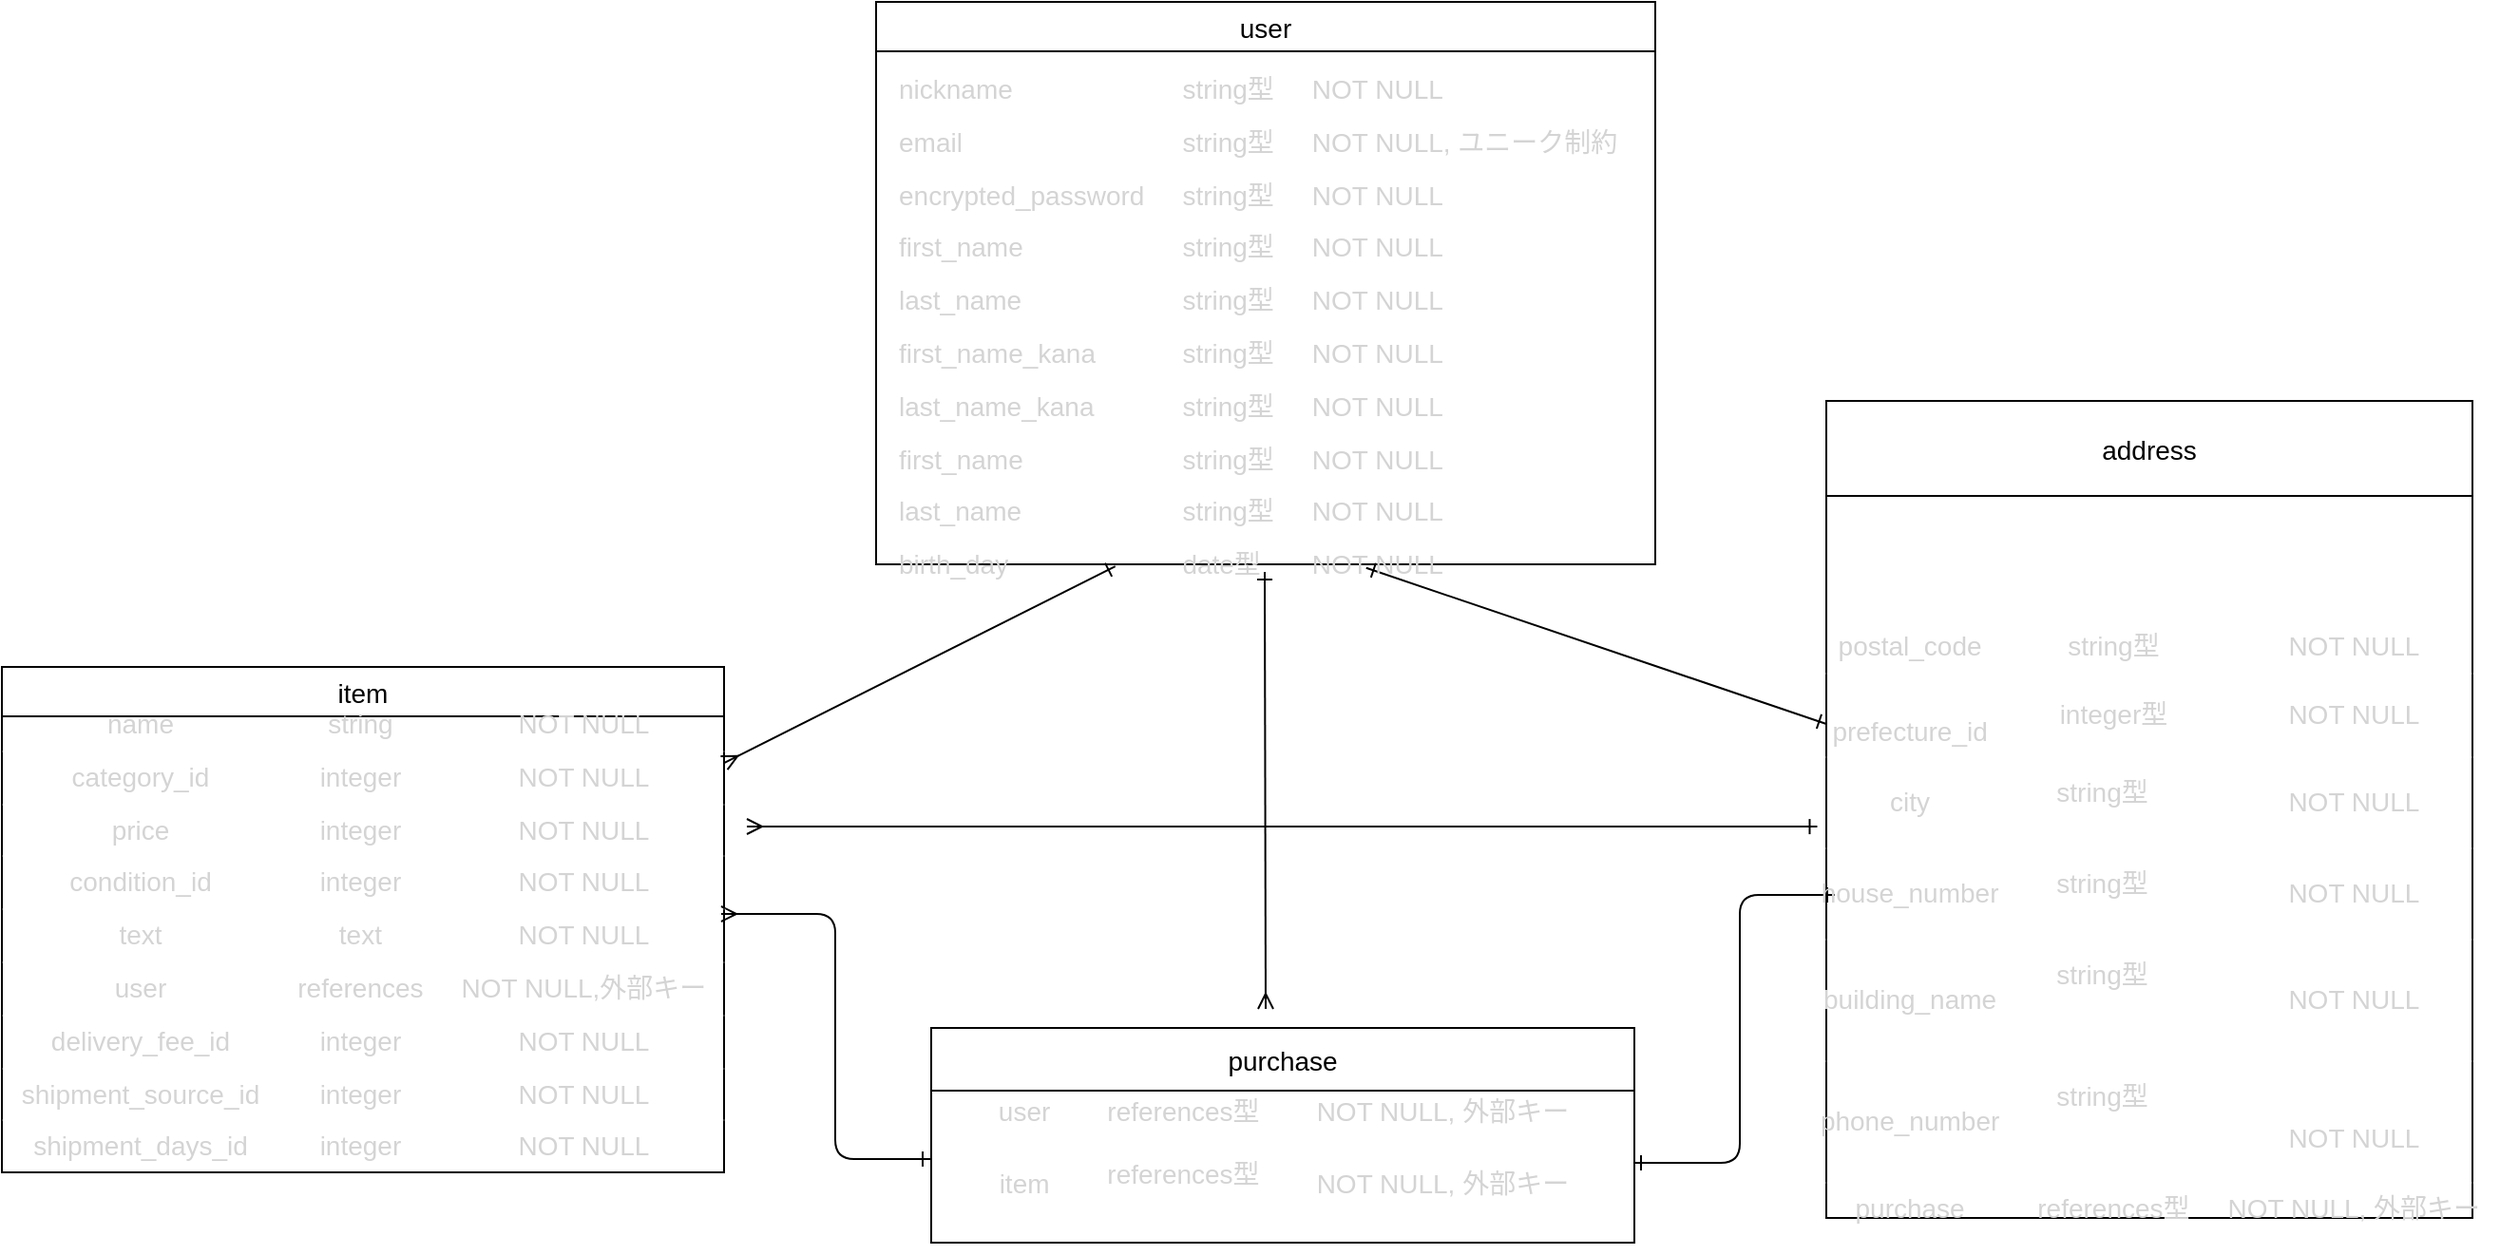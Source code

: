 <mxfile>
    <diagram id="cxOcJrPHWYacObcxLHcX" name="ページ1">
        <mxGraphModel dx="2123" dy="1849" grid="1" gridSize="10" guides="1" tooltips="1" connect="1" arrows="1" fold="1" page="1" pageScale="1" pageWidth="827" pageHeight="1169" math="0" shadow="0">
            <root>
                <mxCell id="0"/>
                <mxCell id="1" parent="0"/>
                <mxCell id="63" style="edgeStyle=none;html=1;startArrow=ERmany;startFill=0;endArrow=ERone;endFill=0;" parent="1" edge="1">
                    <mxGeometry relative="1" as="geometry">
                        <mxPoint x="404.5" y="-10" as="targetPoint"/>
                        <mxPoint x="405" y="220" as="sourcePoint"/>
                    </mxGeometry>
                </mxCell>
                <mxCell id="58" style="html=1;endArrow=ERmany;endFill=0;startArrow=ERone;startFill=0;exitX=0.307;exitY=1.004;exitDx=0;exitDy=0;exitPerimeter=0;" parent="1" source="92" target="97" edge="1">
                    <mxGeometry relative="1" as="geometry">
                        <mxPoint x="230" y="170" as="targetPoint"/>
                        <mxPoint x="350" y="90" as="sourcePoint"/>
                    </mxGeometry>
                </mxCell>
                <mxCell id="61" style="html=1;exitX=0.629;exitY=1.007;exitDx=0;exitDy=0;startArrow=ERone;startFill=0;endArrow=ERone;endFill=0;exitPerimeter=0;" parent="1" source="92" edge="1">
                    <mxGeometry relative="1" as="geometry">
                        <mxPoint x="700" y="70" as="targetPoint"/>
                        <mxPoint x="494" y="131" as="sourcePoint"/>
                    </mxGeometry>
                </mxCell>
                <mxCell id="64" style="edgeStyle=orthogonalEdgeStyle;html=1;exitX=1;exitY=0.5;exitDx=0;exitDy=0;startArrow=ERmany;startFill=0;endArrow=ERone;endFill=0;" parent="1" edge="1">
                    <mxGeometry relative="1" as="geometry">
                        <mxPoint x="228.5" y="299" as="targetPoint"/>
                        <Array as="points">
                            <mxPoint x="178.5" y="170"/>
                            <mxPoint x="178.5" y="299"/>
                        </Array>
                        <mxPoint x="118.5" y="170" as="sourcePoint"/>
                    </mxGeometry>
                </mxCell>
                <mxCell id="65" style="edgeStyle=orthogonalEdgeStyle;html=1;exitX=1;exitY=0.5;exitDx=0;exitDy=0;startArrow=ERone;startFill=0;endArrow=ERone;endFill=0;" parent="1" edge="1">
                    <mxGeometry relative="1" as="geometry">
                        <mxPoint x="704.5" y="160" as="targetPoint"/>
                        <Array as="points">
                            <mxPoint x="654.5" y="301"/>
                            <mxPoint x="654.5" y="160"/>
                        </Array>
                        <mxPoint x="598.5" y="301" as="sourcePoint"/>
                    </mxGeometry>
                </mxCell>
                <mxCell id="66" style="edgeStyle=none;html=1;startArrow=ERmany;startFill=0;endArrow=ERone;endFill=0;entryX=-0.014;entryY=0.458;entryDx=0;entryDy=0;entryPerimeter=0;" parent="1" edge="1" target="103">
                    <mxGeometry relative="1" as="geometry">
                        <mxPoint x="700" y="251" as="targetPoint"/>
                        <mxPoint x="132" y="124" as="sourcePoint"/>
                    </mxGeometry>
                </mxCell>
                <mxCell id="84" value="purchase" style="swimlane;fontStyle=0;childLayout=stackLayout;horizontal=1;startSize=33;horizontalStack=0;resizeParent=1;resizeParentMax=0;resizeLast=0;collapsible=1;marginBottom=0;align=center;fontSize=14;" parent="1" vertex="1">
                    <mxGeometry x="229" y="230" width="370" height="113" as="geometry"/>
                </mxCell>
                <mxCell id="110" value="&lt;table class=&quot;code-line&quot; style=&quot;border-collapse: collapse ; margin-bottom: 0.7em ; position: relative ; color: rgb(212 , 212 , 212) ; font-family: , , &amp;#34;segoe wpc&amp;#34; , &amp;#34;segoe ui&amp;#34; , , &amp;#34;ubuntu&amp;#34; , &amp;#34;droid sans&amp;#34; , sans-serif ; font-size: 14px&quot;&gt;&lt;tbody class=&quot;code-line&quot; style=&quot;position: relative&quot;&gt;&lt;tr class=&quot;code-line&quot; style=&quot;position: relative&quot;&gt;&lt;td style=&quot;padding: 5px 10px ; border-color: rgba(255 , 255 , 255 , 0.18)&quot;&gt;user&lt;/td&gt;&lt;td style=&quot;padding: 5px 10px ; border-color: rgba(255 , 255 , 255 , 0.18)&quot;&gt;references型&lt;/td&gt;&lt;td style=&quot;padding: 5px 10px ; border-color: rgba(255 , 255 , 255 , 0.18)&quot;&gt;NOT NULL, 外部キー&lt;/td&gt;&lt;/tr&gt;&lt;tr class=&quot;code-line&quot; style=&quot;position: relative&quot;&gt;&lt;td style=&quot;padding: 5px 10px ; border-top: 1px solid rgba(255 , 255 , 255 , 0.18) ; border-right-color: rgba(255 , 255 , 255 , 0.18) ; border-bottom-color: rgba(255 , 255 , 255 , 0.18) ; border-left-color: rgba(255 , 255 , 255 , 0.18)&quot;&gt;item&lt;/td&gt;&lt;td style=&quot;padding: 5px 10px ; border-top: 1px solid rgba(255 , 255 , 255 , 0.18) ; border-right-color: rgba(255 , 255 , 255 , 0.18) ; border-bottom-color: rgba(255 , 255 , 255 , 0.18) ; border-left-color: rgba(255 , 255 , 255 , 0.18)&quot;&gt;&lt;table class=&quot;code-line&quot; style=&quot;border-collapse: collapse ; margin-bottom: 0.7em ; position: relative&quot;&gt;&lt;tbody class=&quot;code-line&quot; style=&quot;position: relative&quot;&gt;&lt;tr class=&quot;code-line&quot; style=&quot;position: relative&quot;&gt;&lt;td style=&quot;padding: 5px 10px ; border-color: rgba(255 , 255 , 255 , 0.18)&quot;&gt;references型&lt;/td&gt;&lt;/tr&gt;&lt;/tbody&gt;&lt;/table&gt;&lt;/td&gt;&lt;td style=&quot;padding: 5px 10px ; border-top: 1px solid rgba(255 , 255 , 255 , 0.18) ; border-right-color: rgba(255 , 255 , 255 , 0.18) ; border-bottom-color: rgba(255 , 255 , 255 , 0.18) ; border-left-color: rgba(255 , 255 , 255 , 0.18)&quot;&gt;NOT NULL, 外部キー&lt;/td&gt;&lt;/tr&gt;&lt;/tbody&gt;&lt;/table&gt;" style="text;html=1;align=center;verticalAlign=middle;resizable=0;points=[];autosize=1;strokeColor=none;" parent="84" vertex="1">
                    <mxGeometry y="33" width="370" height="80" as="geometry"/>
                </mxCell>
                <mxCell id="93" value="user" style="swimlane;fontStyle=0;childLayout=stackLayout;horizontal=1;startSize=26;horizontalStack=0;resizeParent=1;resizeParentMax=0;resizeLast=0;collapsible=1;marginBottom=0;align=center;fontSize=14;" parent="1" vertex="1">
                    <mxGeometry x="200" y="-310" width="410" height="296" as="geometry"/>
                </mxCell>
                <mxCell id="112" style="edgeStyle=none;html=1;" parent="93" source="92" target="93" edge="1">
                    <mxGeometry relative="1" as="geometry"/>
                </mxCell>
                <mxCell id="92" value="&lt;table class=&quot;code-line&quot; style=&quot;border-collapse: collapse ; margin-bottom: 0.7em ; position: relative ; color: rgb(212 , 212 , 212) ; font-size: 14px ; font-style: normal ; font-weight: 400 ; letter-spacing: normal ; text-transform: none ; word-spacing: 0px&quot;&gt;&lt;tbody class=&quot;code-line&quot; style=&quot;position: relative&quot;&gt;&lt;tr class=&quot;code-line&quot; style=&quot;position: relative&quot;&gt;&lt;td style=&quot;padding: 5px 10px ; border-color: rgba(255 , 255 , 255 , 0.18)&quot;&gt;nickname&lt;/td&gt;&lt;td style=&quot;padding: 5px 10px ; border-color: rgba(255 , 255 , 255 , 0.18)&quot;&gt;string型&lt;/td&gt;&lt;td style=&quot;padding: 5px 10px ; border-color: rgba(255 , 255 , 255 , 0.18)&quot;&gt;NOT NULL&lt;/td&gt;&lt;/tr&gt;&lt;tr class=&quot;code-line&quot; style=&quot;position: relative&quot;&gt;&lt;td style=&quot;padding: 5px 10px ; border-top: 1px solid rgba(255 , 255 , 255 , 0.18) ; border-right-color: rgba(255 , 255 , 255 , 0.18) ; border-bottom-color: rgba(255 , 255 , 255 , 0.18) ; border-left-color: rgba(255 , 255 , 255 , 0.18)&quot;&gt;email&lt;/td&gt;&lt;td style=&quot;padding: 5px 10px ; border-top: 1px solid rgba(255 , 255 , 255 , 0.18) ; border-right-color: rgba(255 , 255 , 255 , 0.18) ; border-bottom-color: rgba(255 , 255 , 255 , 0.18) ; border-left-color: rgba(255 , 255 , 255 , 0.18)&quot;&gt;string型&lt;/td&gt;&lt;td style=&quot;padding: 5px 10px ; border-top: 1px solid rgba(255 , 255 , 255 , 0.18) ; border-right-color: rgba(255 , 255 , 255 , 0.18) ; border-bottom-color: rgba(255 , 255 , 255 , 0.18) ; border-left-color: rgba(255 , 255 , 255 , 0.18)&quot;&gt;NOT NULL, ユニーク制約&lt;/td&gt;&lt;/tr&gt;&lt;tr class=&quot;code-line&quot; style=&quot;position: relative&quot;&gt;&lt;td style=&quot;padding: 5px 10px ; border-top: 1px solid rgba(255 , 255 , 255 , 0.18) ; border-right-color: rgba(255 , 255 , 255 , 0.18) ; border-bottom-color: rgba(255 , 255 , 255 , 0.18) ; border-left-color: rgba(255 , 255 , 255 , 0.18)&quot;&gt;encrypted_password&lt;/td&gt;&lt;td style=&quot;padding: 5px 10px ; border-top: 1px solid rgba(255 , 255 , 255 , 0.18) ; border-right-color: rgba(255 , 255 , 255 , 0.18) ; border-bottom-color: rgba(255 , 255 , 255 , 0.18) ; border-left-color: rgba(255 , 255 , 255 , 0.18)&quot;&gt;string型&lt;/td&gt;&lt;td style=&quot;padding: 5px 10px ; border-top: 1px solid rgba(255 , 255 , 255 , 0.18) ; border-right-color: rgba(255 , 255 , 255 , 0.18) ; border-bottom-color: rgba(255 , 255 , 255 , 0.18) ; border-left-color: rgba(255 , 255 , 255 , 0.18)&quot;&gt;NOT NULL&lt;/td&gt;&lt;/tr&gt;&lt;tr class=&quot;code-line&quot; style=&quot;position: relative&quot;&gt;&lt;td style=&quot;padding: 5px 10px ; border-top: 1px solid rgba(255 , 255 , 255 , 0.18) ; border-right-color: rgba(255 , 255 , 255 , 0.18) ; border-bottom-color: rgba(255 , 255 , 255 , 0.18) ; border-left-color: rgba(255 , 255 , 255 , 0.18)&quot;&gt;first_name&lt;/td&gt;&lt;td style=&quot;padding: 5px 10px ; border-top: 1px solid rgba(255 , 255 , 255 , 0.18) ; border-right-color: rgba(255 , 255 , 255 , 0.18) ; border-bottom-color: rgba(255 , 255 , 255 , 0.18) ; border-left-color: rgba(255 , 255 , 255 , 0.18)&quot;&gt;string型&lt;/td&gt;&lt;td style=&quot;padding: 5px 10px ; border-top: 1px solid rgba(255 , 255 , 255 , 0.18) ; border-right-color: rgba(255 , 255 , 255 , 0.18) ; border-bottom-color: rgba(255 , 255 , 255 , 0.18) ; border-left-color: rgba(255 , 255 , 255 , 0.18)&quot;&gt;NOT NULL&lt;/td&gt;&lt;/tr&gt;&lt;tr class=&quot;code-line&quot; style=&quot;position: relative&quot;&gt;&lt;td style=&quot;padding: 5px 10px ; border-top: 1px solid rgba(255 , 255 , 255 , 0.18) ; border-right-color: rgba(255 , 255 , 255 , 0.18) ; border-bottom-color: rgba(255 , 255 , 255 , 0.18) ; border-left-color: rgba(255 , 255 , 255 , 0.18)&quot;&gt;last_name&lt;/td&gt;&lt;td style=&quot;padding: 5px 10px ; border-top: 1px solid rgba(255 , 255 , 255 , 0.18) ; border-right-color: rgba(255 , 255 , 255 , 0.18) ; border-bottom-color: rgba(255 , 255 , 255 , 0.18) ; border-left-color: rgba(255 , 255 , 255 , 0.18)&quot;&gt;string型&lt;/td&gt;&lt;td style=&quot;padding: 5px 10px ; border-top: 1px solid rgba(255 , 255 , 255 , 0.18) ; border-right-color: rgba(255 , 255 , 255 , 0.18) ; border-bottom-color: rgba(255 , 255 , 255 , 0.18) ; border-left-color: rgba(255 , 255 , 255 , 0.18)&quot;&gt;NOT NULL&lt;/td&gt;&lt;/tr&gt;&lt;tr class=&quot;code-line&quot; style=&quot;position: relative&quot;&gt;&lt;td style=&quot;padding: 5px 10px ; border-top: 1px solid rgba(255 , 255 , 255 , 0.18) ; border-right-color: rgba(255 , 255 , 255 , 0.18) ; border-bottom-color: rgba(255 , 255 , 255 , 0.18) ; border-left-color: rgba(255 , 255 , 255 , 0.18)&quot;&gt;first_name_kana&lt;/td&gt;&lt;td style=&quot;padding: 5px 10px ; border-top: 1px solid rgba(255 , 255 , 255 , 0.18) ; border-right-color: rgba(255 , 255 , 255 , 0.18) ; border-bottom-color: rgba(255 , 255 , 255 , 0.18) ; border-left-color: rgba(255 , 255 , 255 , 0.18)&quot;&gt;string型&lt;/td&gt;&lt;td style=&quot;padding: 5px 10px ; border-top: 1px solid rgba(255 , 255 , 255 , 0.18) ; border-right-color: rgba(255 , 255 , 255 , 0.18) ; border-bottom-color: rgba(255 , 255 , 255 , 0.18) ; border-left-color: rgba(255 , 255 , 255 , 0.18)&quot;&gt;NOT NULL&lt;/td&gt;&lt;/tr&gt;&lt;tr class=&quot;code-line&quot; style=&quot;position: relative&quot;&gt;&lt;td style=&quot;padding: 5px 10px ; border-top: 1px solid rgba(255 , 255 , 255 , 0.18) ; border-right-color: rgba(255 , 255 , 255 , 0.18) ; border-bottom-color: rgba(255 , 255 , 255 , 0.18) ; border-left-color: rgba(255 , 255 , 255 , 0.18)&quot;&gt;last_name_kana&lt;/td&gt;&lt;td style=&quot;padding: 5px 10px ; border-top: 1px solid rgba(255 , 255 , 255 , 0.18) ; border-right-color: rgba(255 , 255 , 255 , 0.18) ; border-bottom-color: rgba(255 , 255 , 255 , 0.18) ; border-left-color: rgba(255 , 255 , 255 , 0.18)&quot;&gt;string型&lt;/td&gt;&lt;td style=&quot;padding: 5px 10px ; border-top: 1px solid rgba(255 , 255 , 255 , 0.18) ; border-right-color: rgba(255 , 255 , 255 , 0.18) ; border-bottom-color: rgba(255 , 255 , 255 , 0.18) ; border-left-color: rgba(255 , 255 , 255 , 0.18)&quot;&gt;NOT NULL&lt;/td&gt;&lt;/tr&gt;&lt;tr class=&quot;code-line&quot; style=&quot;position: relative&quot;&gt;&lt;td style=&quot;padding: 5px 10px ; border-top: 1px solid rgba(255 , 255 , 255 , 0.18) ; border-right-color: rgba(255 , 255 , 255 , 0.18) ; border-bottom-color: rgba(255 , 255 , 255 , 0.18) ; border-left-color: rgba(255 , 255 , 255 , 0.18)&quot;&gt;first_name&lt;/td&gt;&lt;td style=&quot;padding: 5px 10px ; border-top: 1px solid rgba(255 , 255 , 255 , 0.18) ; border-right-color: rgba(255 , 255 , 255 , 0.18) ; border-bottom-color: rgba(255 , 255 , 255 , 0.18) ; border-left-color: rgba(255 , 255 , 255 , 0.18)&quot;&gt;string型&lt;/td&gt;&lt;td style=&quot;padding: 5px 10px ; border-top: 1px solid rgba(255 , 255 , 255 , 0.18) ; border-right-color: rgba(255 , 255 , 255 , 0.18) ; border-bottom-color: rgba(255 , 255 , 255 , 0.18) ; border-left-color: rgba(255 , 255 , 255 , 0.18)&quot;&gt;NOT NULL&lt;/td&gt;&lt;/tr&gt;&lt;tr class=&quot;code-line&quot; style=&quot;position: relative&quot;&gt;&lt;td style=&quot;padding: 5px 10px ; border-top: 1px solid rgba(255 , 255 , 255 , 0.18) ; border-right-color: rgba(255 , 255 , 255 , 0.18) ; border-bottom-color: rgba(255 , 255 , 255 , 0.18) ; border-left-color: rgba(255 , 255 , 255 , 0.18)&quot;&gt;last_name&lt;/td&gt;&lt;td style=&quot;padding: 5px 10px ; border-top: 1px solid rgba(255 , 255 , 255 , 0.18) ; border-right-color: rgba(255 , 255 , 255 , 0.18) ; border-bottom-color: rgba(255 , 255 , 255 , 0.18) ; border-left-color: rgba(255 , 255 , 255 , 0.18)&quot;&gt;string型&lt;/td&gt;&lt;td style=&quot;padding: 5px 10px ; border-top: 1px solid rgba(255 , 255 , 255 , 0.18) ; border-right-color: rgba(255 , 255 , 255 , 0.18) ; border-bottom-color: rgba(255 , 255 , 255 , 0.18) ; border-left-color: rgba(255 , 255 , 255 , 0.18)&quot;&gt;NOT NULL&lt;/td&gt;&lt;/tr&gt;&lt;tr class=&quot;code-line&quot; style=&quot;position: relative&quot;&gt;&lt;td style=&quot;padding: 5px 10px ; border-top: 1px solid rgba(255 , 255 , 255 , 0.18) ; border-right-color: rgba(255 , 255 , 255 , 0.18) ; border-bottom-color: rgba(255 , 255 , 255 , 0.18) ; border-left-color: rgba(255 , 255 , 255 , 0.18)&quot;&gt;birth_day&lt;/td&gt;&lt;td style=&quot;padding: 5px 10px ; border-top: 1px solid rgba(255 , 255 , 255 , 0.18) ; border-right-color: rgba(255 , 255 , 255 , 0.18) ; border-bottom-color: rgba(255 , 255 , 255 , 0.18) ; border-left-color: rgba(255 , 255 , 255 , 0.18)&quot;&gt;date型&lt;/td&gt;&lt;td style=&quot;padding: 5px 10px ; border-top: 1px solid rgba(255 , 255 , 255 , 0.18) ; border-right-color: rgba(255 , 255 , 255 , 0.18) ; border-bottom-color: rgba(255 , 255 , 255 , 0.18) ; border-left-color: rgba(255 , 255 , 255 , 0.18)&quot;&gt;NOT NULL&lt;/td&gt;&lt;/tr&gt;&lt;/tbody&gt;&lt;/table&gt;" style="text;whiteSpace=wrap;html=1;" parent="93" vertex="1">
                    <mxGeometry y="26" width="410" height="270" as="geometry"/>
                </mxCell>
                <mxCell id="98" value="item" style="swimlane;fontStyle=0;childLayout=stackLayout;horizontal=1;startSize=26;horizontalStack=0;resizeParent=1;resizeParentMax=0;resizeLast=0;collapsible=1;marginBottom=0;align=center;fontSize=14;" parent="1" vertex="1">
                    <mxGeometry x="-260" y="40" width="380" height="266" as="geometry"/>
                </mxCell>
                <mxCell id="97" value="&lt;table class=&quot;code-line&quot; style=&quot;border-collapse: collapse ; margin-bottom: 0.7em ; position: relative ; color: rgb(212 , 212 , 212) ; font-family: , , &amp;#34;segoe wpc&amp;#34; , &amp;#34;segoe ui&amp;#34; , , &amp;#34;ubuntu&amp;#34; , &amp;#34;droid sans&amp;#34; , sans-serif ; font-size: 14px&quot;&gt;&lt;tbody class=&quot;code-line&quot; style=&quot;position: relative&quot;&gt;&lt;tr class=&quot;code-line&quot; style=&quot;position: relative&quot;&gt;&lt;td style=&quot;padding: 5px 10px ; border-color: rgba(255 , 255 , 255 , 0.18)&quot;&gt;name&lt;/td&gt;&lt;td style=&quot;padding: 5px 10px ; border-color: rgba(255 , 255 , 255 , 0.18)&quot;&gt;string&lt;/td&gt;&lt;td style=&quot;padding: 5px 10px ; border-color: rgba(255 , 255 , 255 , 0.18)&quot;&gt;NOT NULL&lt;/td&gt;&lt;/tr&gt;&lt;tr class=&quot;code-line&quot; style=&quot;position: relative&quot;&gt;&lt;td style=&quot;padding: 5px 10px ; border-top: 1px solid rgba(255 , 255 , 255 , 0.18) ; border-right-color: rgba(255 , 255 , 255 , 0.18) ; border-bottom-color: rgba(255 , 255 , 255 , 0.18) ; border-left-color: rgba(255 , 255 , 255 , 0.18)&quot;&gt;category_id&lt;/td&gt;&lt;td style=&quot;padding: 5px 10px ; border-top: 1px solid rgba(255 , 255 , 255 , 0.18) ; border-right-color: rgba(255 , 255 , 255 , 0.18) ; border-bottom-color: rgba(255 , 255 , 255 , 0.18) ; border-left-color: rgba(255 , 255 , 255 , 0.18)&quot;&gt;integer&lt;/td&gt;&lt;td style=&quot;padding: 5px 10px ; border-top: 1px solid rgba(255 , 255 , 255 , 0.18) ; border-right-color: rgba(255 , 255 , 255 , 0.18) ; border-bottom-color: rgba(255 , 255 , 255 , 0.18) ; border-left-color: rgba(255 , 255 , 255 , 0.18)&quot;&gt;NOT NULL&lt;/td&gt;&lt;/tr&gt;&lt;tr class=&quot;code-line&quot; style=&quot;position: relative&quot;&gt;&lt;td style=&quot;padding: 5px 10px ; border-top: 1px solid rgba(255 , 255 , 255 , 0.18) ; border-right-color: rgba(255 , 255 , 255 , 0.18) ; border-bottom-color: rgba(255 , 255 , 255 , 0.18) ; border-left-color: rgba(255 , 255 , 255 , 0.18)&quot;&gt;price&lt;/td&gt;&lt;td style=&quot;padding: 5px 10px ; border-top: 1px solid rgba(255 , 255 , 255 , 0.18) ; border-right-color: rgba(255 , 255 , 255 , 0.18) ; border-bottom-color: rgba(255 , 255 , 255 , 0.18) ; border-left-color: rgba(255 , 255 , 255 , 0.18)&quot;&gt;integer&lt;/td&gt;&lt;td style=&quot;padding: 5px 10px ; border-top: 1px solid rgba(255 , 255 , 255 , 0.18) ; border-right-color: rgba(255 , 255 , 255 , 0.18) ; border-bottom-color: rgba(255 , 255 , 255 , 0.18) ; border-left-color: rgba(255 , 255 , 255 , 0.18)&quot;&gt;NOT NULL&lt;/td&gt;&lt;/tr&gt;&lt;tr class=&quot;code-line&quot; style=&quot;position: relative&quot;&gt;&lt;td style=&quot;padding: 5px 10px ; border-top: 1px solid rgba(255 , 255 , 255 , 0.18) ; border-right-color: rgba(255 , 255 , 255 , 0.18) ; border-bottom-color: rgba(255 , 255 , 255 , 0.18) ; border-left-color: rgba(255 , 255 , 255 , 0.18)&quot;&gt;condition_id&lt;/td&gt;&lt;td style=&quot;padding: 5px 10px ; border-top: 1px solid rgba(255 , 255 , 255 , 0.18) ; border-right-color: rgba(255 , 255 , 255 , 0.18) ; border-bottom-color: rgba(255 , 255 , 255 , 0.18) ; border-left-color: rgba(255 , 255 , 255 , 0.18)&quot;&gt;integer&lt;/td&gt;&lt;td style=&quot;padding: 5px 10px ; border-top: 1px solid rgba(255 , 255 , 255 , 0.18) ; border-right-color: rgba(255 , 255 , 255 , 0.18) ; border-bottom-color: rgba(255 , 255 , 255 , 0.18) ; border-left-color: rgba(255 , 255 , 255 , 0.18)&quot;&gt;NOT NULL&lt;/td&gt;&lt;/tr&gt;&lt;tr class=&quot;code-line&quot; style=&quot;position: relative&quot;&gt;&lt;td style=&quot;padding: 5px 10px ; border-top: 1px solid rgba(255 , 255 , 255 , 0.18) ; border-right-color: rgba(255 , 255 , 255 , 0.18) ; border-bottom-color: rgba(255 , 255 , 255 , 0.18) ; border-left-color: rgba(255 , 255 , 255 , 0.18)&quot;&gt;text&lt;/td&gt;&lt;td style=&quot;padding: 5px 10px ; border-top: 1px solid rgba(255 , 255 , 255 , 0.18) ; border-right-color: rgba(255 , 255 , 255 , 0.18) ; border-bottom-color: rgba(255 , 255 , 255 , 0.18) ; border-left-color: rgba(255 , 255 , 255 , 0.18)&quot;&gt;text&lt;/td&gt;&lt;td style=&quot;padding: 5px 10px ; border-top: 1px solid rgba(255 , 255 , 255 , 0.18) ; border-right-color: rgba(255 , 255 , 255 , 0.18) ; border-bottom-color: rgba(255 , 255 , 255 , 0.18) ; border-left-color: rgba(255 , 255 , 255 , 0.18)&quot;&gt;NOT NULL&lt;/td&gt;&lt;/tr&gt;&lt;tr class=&quot;code-line&quot; style=&quot;position: relative&quot;&gt;&lt;td style=&quot;padding: 5px 10px ; border-top: 1px solid rgba(255 , 255 , 255 , 0.18) ; border-right-color: rgba(255 , 255 , 255 , 0.18) ; border-bottom-color: rgba(255 , 255 , 255 , 0.18) ; border-left-color: rgba(255 , 255 , 255 , 0.18)&quot;&gt;user&lt;/td&gt;&lt;td style=&quot;padding: 5px 10px ; border-top: 1px solid rgba(255 , 255 , 255 , 0.18) ; border-right-color: rgba(255 , 255 , 255 , 0.18) ; border-bottom-color: rgba(255 , 255 , 255 , 0.18) ; border-left-color: rgba(255 , 255 , 255 , 0.18)&quot;&gt;references&lt;/td&gt;&lt;td style=&quot;padding: 5px 10px ; border-top: 1px solid rgba(255 , 255 , 255 , 0.18) ; border-right-color: rgba(255 , 255 , 255 , 0.18) ; border-bottom-color: rgba(255 , 255 , 255 , 0.18) ; border-left-color: rgba(255 , 255 , 255 , 0.18)&quot;&gt;NOT NULL,外部キー&lt;/td&gt;&lt;/tr&gt;&lt;tr class=&quot;code-line&quot; style=&quot;position: relative&quot;&gt;&lt;td style=&quot;padding: 5px 10px ; border-top: 1px solid rgba(255 , 255 , 255 , 0.18) ; border-right-color: rgba(255 , 255 , 255 , 0.18) ; border-bottom-color: rgba(255 , 255 , 255 , 0.18) ; border-left-color: rgba(255 , 255 , 255 , 0.18)&quot;&gt;delivery_fee_id&lt;/td&gt;&lt;td style=&quot;padding: 5px 10px ; border-top: 1px solid rgba(255 , 255 , 255 , 0.18) ; border-right-color: rgba(255 , 255 , 255 , 0.18) ; border-bottom-color: rgba(255 , 255 , 255 , 0.18) ; border-left-color: rgba(255 , 255 , 255 , 0.18)&quot;&gt;integer&lt;/td&gt;&lt;td style=&quot;padding: 5px 10px ; border-top: 1px solid rgba(255 , 255 , 255 , 0.18) ; border-right-color: rgba(255 , 255 , 255 , 0.18) ; border-bottom-color: rgba(255 , 255 , 255 , 0.18) ; border-left-color: rgba(255 , 255 , 255 , 0.18)&quot;&gt;NOT NULL&lt;/td&gt;&lt;/tr&gt;&lt;tr class=&quot;code-line&quot; style=&quot;position: relative&quot;&gt;&lt;td style=&quot;padding: 5px 10px ; border-top: 1px solid rgba(255 , 255 , 255 , 0.18) ; border-right-color: rgba(255 , 255 , 255 , 0.18) ; border-bottom-color: rgba(255 , 255 , 255 , 0.18) ; border-left-color: rgba(255 , 255 , 255 , 0.18)&quot;&gt;shipment_source_id&lt;/td&gt;&lt;td style=&quot;padding: 5px 10px ; border-top: 1px solid rgba(255 , 255 , 255 , 0.18) ; border-right-color: rgba(255 , 255 , 255 , 0.18) ; border-bottom-color: rgba(255 , 255 , 255 , 0.18) ; border-left-color: rgba(255 , 255 , 255 , 0.18)&quot;&gt;integer&lt;/td&gt;&lt;td style=&quot;padding: 5px 10px ; border-top: 1px solid rgba(255 , 255 , 255 , 0.18) ; border-right-color: rgba(255 , 255 , 255 , 0.18) ; border-bottom-color: rgba(255 , 255 , 255 , 0.18) ; border-left-color: rgba(255 , 255 , 255 , 0.18)&quot;&gt;NOT NULL&lt;/td&gt;&lt;/tr&gt;&lt;tr class=&quot;code-line&quot; style=&quot;position: relative&quot;&gt;&lt;td style=&quot;padding: 5px 10px ; border-top: 1px solid rgba(255 , 255 , 255 , 0.18) ; border-right-color: rgba(255 , 255 , 255 , 0.18) ; border-bottom-color: rgba(255 , 255 , 255 , 0.18) ; border-left-color: rgba(255 , 255 , 255 , 0.18)&quot;&gt;shipment_days_id&lt;/td&gt;&lt;td style=&quot;padding: 5px 10px ; border-top: 1px solid rgba(255 , 255 , 255 , 0.18) ; border-right-color: rgba(255 , 255 , 255 , 0.18) ; border-bottom-color: rgba(255 , 255 , 255 , 0.18) ; border-left-color: rgba(255 , 255 , 255 , 0.18)&quot;&gt;integer&lt;/td&gt;&lt;td style=&quot;padding: 5px 10px ; border-top: 1px solid rgba(255 , 255 , 255 , 0.18) ; border-right-color: rgba(255 , 255 , 255 , 0.18) ; border-bottom-color: rgba(255 , 255 , 255 , 0.18) ; border-left-color: rgba(255 , 255 , 255 , 0.18)&quot;&gt;NOT NULL&lt;/td&gt;&lt;/tr&gt;&lt;/tbody&gt;&lt;/table&gt;" style="text;html=1;align=center;verticalAlign=middle;resizable=0;points=[];autosize=1;strokeColor=none;" parent="98" vertex="1">
                    <mxGeometry y="26" width="380" height="240" as="geometry"/>
                </mxCell>
                <mxCell id="104" value="address" style="swimlane;fontStyle=0;childLayout=stackLayout;horizontal=1;startSize=50;horizontalStack=0;resizeParent=1;resizeParentMax=0;resizeLast=0;collapsible=1;marginBottom=0;align=center;fontSize=14;" parent="1" vertex="1">
                    <mxGeometry x="700" y="-100" width="340" height="430" as="geometry"/>
                </mxCell>
                <mxCell id="103" value="&lt;table class=&quot;code-line&quot; style=&quot;border-collapse: collapse ; margin-bottom: 0.7em ; position: relative ; color: rgb(212 , 212 , 212) ; font-family: , , &amp;#34;segoe wpc&amp;#34; , &amp;#34;segoe ui&amp;#34; , , &amp;#34;ubuntu&amp;#34; , &amp;#34;droid sans&amp;#34; , sans-serif ; font-size: 14px&quot;&gt;&lt;tbody class=&quot;code-line&quot; style=&quot;position: relative&quot;&gt;&lt;tr class=&quot;code-line&quot; style=&quot;position: relative&quot;&gt;&lt;td style=&quot;padding: 5px 10px ; border-color: rgba(255 , 255 , 255 , 0.18)&quot;&gt;&lt;br&gt;&lt;br&gt;&lt;br&gt;&lt;br&gt;&lt;br&gt;postal_code&lt;/td&gt;&lt;td style=&quot;padding: 5px 10px ; border-color: rgba(255 , 255 , 255 , 0.18)&quot;&gt;&lt;br&gt;&lt;br&gt;&lt;br&gt;&lt;br&gt;&lt;br&gt;string型&lt;/td&gt;&lt;td style=&quot;padding: 5px 10px ; border-color: rgba(255 , 255 , 255 , 0.18)&quot;&gt;&lt;br&gt;&lt;br&gt;&lt;br&gt;&lt;br&gt;&lt;br&gt;NOT NULL&lt;/td&gt;&lt;/tr&gt;&lt;tr class=&quot;code-line&quot; style=&quot;position: relative&quot;&gt;&lt;td style=&quot;padding: 5px 10px ; border-top: 1px solid rgba(255 , 255 , 255 , 0.18) ; border-right-color: rgba(255 , 255 , 255 , 0.18) ; border-bottom-color: rgba(255 , 255 , 255 , 0.18) ; border-left-color: rgba(255 , 255 , 255 , 0.18)&quot;&gt;&lt;br&gt;prefecture_id&lt;/td&gt;&lt;td style=&quot;padding: 5px 10px ; border-top: 1px solid rgba(255 , 255 , 255 , 0.18) ; border-right-color: rgba(255 , 255 , 255 , 0.18) ; border-bottom-color: rgba(255 , 255 , 255 , 0.18) ; border-left-color: rgba(255 , 255 , 255 , 0.18)&quot;&gt;integer型&lt;/td&gt;&lt;td style=&quot;padding: 5px 10px ; border-top: 1px solid rgba(255 , 255 , 255 , 0.18) ; border-right-color: rgba(255 , 255 , 255 , 0.18) ; border-bottom-color: rgba(255 , 255 , 255 , 0.18) ; border-left-color: rgba(255 , 255 , 255 , 0.18)&quot;&gt;NOT NULL&lt;br&gt;&lt;/td&gt;&lt;/tr&gt;&lt;tr class=&quot;code-line&quot; style=&quot;position: relative&quot;&gt;&lt;td style=&quot;padding: 5px 10px ; border-top: 1px solid rgba(255 , 255 , 255 , 0.18) ; border-right-color: rgba(255 , 255 , 255 , 0.18) ; border-bottom-color: rgba(255 , 255 , 255 , 0.18) ; border-left-color: rgba(255 , 255 , 255 , 0.18)&quot;&gt;city&lt;/td&gt;&lt;td style=&quot;padding: 5px 10px ; border-top: 1px solid rgba(255 , 255 , 255 , 0.18) ; border-right-color: rgba(255 , 255 , 255 , 0.18) ; border-bottom-color: rgba(255 , 255 , 255 , 0.18) ; border-left-color: rgba(255 , 255 , 255 , 0.18)&quot;&gt;&lt;table class=&quot;code-line&quot; style=&quot;border-collapse: collapse ; margin-bottom: 0.7em ; position: relative&quot;&gt;&lt;tbody class=&quot;code-line&quot; style=&quot;position: relative&quot;&gt;&lt;tr class=&quot;code-line&quot; style=&quot;position: relative&quot;&gt;&lt;td style=&quot;padding: 5px 10px ; border-color: rgba(255 , 255 , 255 , 0.18)&quot;&gt;string型&lt;/td&gt;&lt;/tr&gt;&lt;/tbody&gt;&lt;/table&gt;&lt;/td&gt;&lt;td style=&quot;padding: 5px 10px ; border-top: 1px solid rgba(255 , 255 , 255 , 0.18) ; border-right-color: rgba(255 , 255 , 255 , 0.18) ; border-bottom-color: rgba(255 , 255 , 255 , 0.18) ; border-left-color: rgba(255 , 255 , 255 , 0.18)&quot;&gt;NOT NULL&lt;/td&gt;&lt;/tr&gt;&lt;tr class=&quot;code-line&quot; style=&quot;position: relative&quot;&gt;&lt;td style=&quot;padding: 5px 10px ; border-top: 1px solid rgba(255 , 255 , 255 , 0.18) ; border-right-color: rgba(255 , 255 , 255 , 0.18) ; border-bottom-color: rgba(255 , 255 , 255 , 0.18) ; border-left-color: rgba(255 , 255 , 255 , 0.18)&quot;&gt;house_number&lt;/td&gt;&lt;td style=&quot;padding: 5px 10px ; border-top: 1px solid rgba(255 , 255 , 255 , 0.18) ; border-right-color: rgba(255 , 255 , 255 , 0.18) ; border-bottom-color: rgba(255 , 255 , 255 , 0.18) ; border-left-color: rgba(255 , 255 , 255 , 0.18)&quot;&gt;&lt;table class=&quot;code-line&quot; style=&quot;border-collapse: collapse ; margin-bottom: 0.7em ; position: relative&quot;&gt;&lt;tbody class=&quot;code-line&quot; style=&quot;position: relative&quot;&gt;&lt;tr class=&quot;code-line&quot; style=&quot;position: relative&quot;&gt;&lt;td style=&quot;padding: 5px 10px ; border-color: rgba(255 , 255 , 255 , 0.18)&quot;&gt;string型&lt;/td&gt;&lt;/tr&gt;&lt;/tbody&gt;&lt;/table&gt;&lt;/td&gt;&lt;td style=&quot;padding: 5px 10px ; border-top: 1px solid rgba(255 , 255 , 255 , 0.18) ; border-right-color: rgba(255 , 255 , 255 , 0.18) ; border-bottom-color: rgba(255 , 255 , 255 , 0.18) ; border-left-color: rgba(255 , 255 , 255 , 0.18)&quot;&gt;NOT NULL&lt;/td&gt;&lt;/tr&gt;&lt;tr class=&quot;code-line&quot; style=&quot;position: relative&quot;&gt;&lt;td style=&quot;padding: 5px 10px ; border-top: 1px solid rgba(255 , 255 , 255 , 0.18) ; border-right-color: rgba(255 , 255 , 255 , 0.18) ; border-bottom-color: rgba(255 , 255 , 255 , 0.18) ; border-left-color: rgba(255 , 255 , 255 , 0.18)&quot;&gt;building_name&lt;/td&gt;&lt;td style=&quot;padding: 5px 10px ; border-top: 1px solid rgba(255 , 255 , 255 , 0.18) ; border-right-color: rgba(255 , 255 , 255 , 0.18) ; border-bottom-color: rgba(255 , 255 , 255 , 0.18) ; border-left-color: rgba(255 , 255 , 255 , 0.18)&quot;&gt;&lt;table class=&quot;code-line&quot; style=&quot;border-collapse: collapse ; margin-bottom: 0.7em ; position: relative&quot;&gt;&lt;tbody class=&quot;code-line&quot; style=&quot;position: relative&quot;&gt;&lt;tr class=&quot;code-line&quot; style=&quot;position: relative&quot;&gt;&lt;td style=&quot;padding: 5px 10px ; border-color: rgba(255 , 255 , 255 , 0.18)&quot;&gt;string型&lt;br&gt;&lt;br&gt;&lt;/td&gt;&lt;/tr&gt;&lt;/tbody&gt;&lt;/table&gt;&lt;/td&gt;&lt;td style=&quot;padding: 5px 10px ; border-top: 1px solid rgba(255 , 255 , 255 , 0.18) ; border-right-color: rgba(255 , 255 , 255 , 0.18) ; border-bottom-color: rgba(255 , 255 , 255 , 0.18) ; border-left-color: rgba(255 , 255 , 255 , 0.18)&quot;&gt;NOT NULL&lt;/td&gt;&lt;/tr&gt;&lt;tr class=&quot;code-line&quot; style=&quot;position: relative&quot;&gt;&lt;td style=&quot;padding: 5px 10px ; border-top: 1px solid rgba(255 , 255 , 255 , 0.18) ; border-right-color: rgba(255 , 255 , 255 , 0.18) ; border-bottom-color: rgba(255 , 255 , 255 , 0.18) ; border-left-color: rgba(255 , 255 , 255 , 0.18)&quot;&gt;phone_number&lt;/td&gt;&lt;td style=&quot;padding: 5px 10px ; border-top: 1px solid rgba(255 , 255 , 255 , 0.18) ; border-right-color: rgba(255 , 255 , 255 , 0.18) ; border-bottom-color: rgba(255 , 255 , 255 , 0.18) ; border-left-color: rgba(255 , 255 , 255 , 0.18)&quot;&gt;&lt;table class=&quot;code-line&quot; style=&quot;border-collapse: collapse ; margin-bottom: 0.7em ; position: relative&quot;&gt;&lt;tbody class=&quot;code-line&quot; style=&quot;position: relative&quot;&gt;&lt;tr class=&quot;code-line&quot; style=&quot;position: relative&quot;&gt;&lt;td style=&quot;padding: 5px 10px ; border-color: rgba(255 , 255 , 255 , 0.18)&quot;&gt;string型&lt;br&gt;&lt;br&gt;&lt;/td&gt;&lt;/tr&gt;&lt;/tbody&gt;&lt;/table&gt;&lt;/td&gt;&lt;td style=&quot;padding: 5px 10px ; border-top: 1px solid rgba(255 , 255 , 255 , 0.18) ; border-right-color: rgba(255 , 255 , 255 , 0.18) ; border-bottom-color: rgba(255 , 255 , 255 , 0.18) ; border-left-color: rgba(255 , 255 , 255 , 0.18)&quot;&gt;&lt;br&gt;NOT NULL&lt;br&gt;&lt;/td&gt;&lt;/tr&gt;&lt;tr class=&quot;code-line&quot; style=&quot;position: relative&quot;&gt;&lt;td style=&quot;padding: 5px 10px ; border-top: 1px solid rgba(255 , 255 , 255 , 0.18) ; border-right-color: rgba(255 , 255 , 255 , 0.18) ; border-bottom-color: rgba(255 , 255 , 255 , 0.18) ; border-left-color: rgba(255 , 255 , 255 , 0.18)&quot;&gt;purchase&lt;/td&gt;&lt;td style=&quot;padding: 5px 10px ; border-top: 1px solid rgba(255 , 255 , 255 , 0.18) ; border-right-color: rgba(255 , 255 , 255 , 0.18) ; border-bottom-color: rgba(255 , 255 , 255 , 0.18) ; border-left-color: rgba(255 , 255 , 255 , 0.18)&quot;&gt;references型&lt;/td&gt;&lt;td style=&quot;padding: 5px 10px ; border-top: 1px solid rgba(255 , 255 , 255 , 0.18) ; border-right-color: rgba(255 , 255 , 255 , 0.18) ; border-bottom-color: rgba(255 , 255 , 255 , 0.18) ; border-left-color: rgba(255 , 255 , 255 , 0.18)&quot;&gt;NOT NULL, 外部キー&lt;/td&gt;&lt;/tr&gt;&lt;/tbody&gt;&lt;/table&gt;" style="text;html=1;align=center;verticalAlign=middle;resizable=0;points=[];autosize=1;strokeColor=none;" parent="104" vertex="1">
                    <mxGeometry y="50" width="340" height="380" as="geometry"/>
                </mxCell>
            </root>
        </mxGraphModel>
    </diagram>
</mxfile>